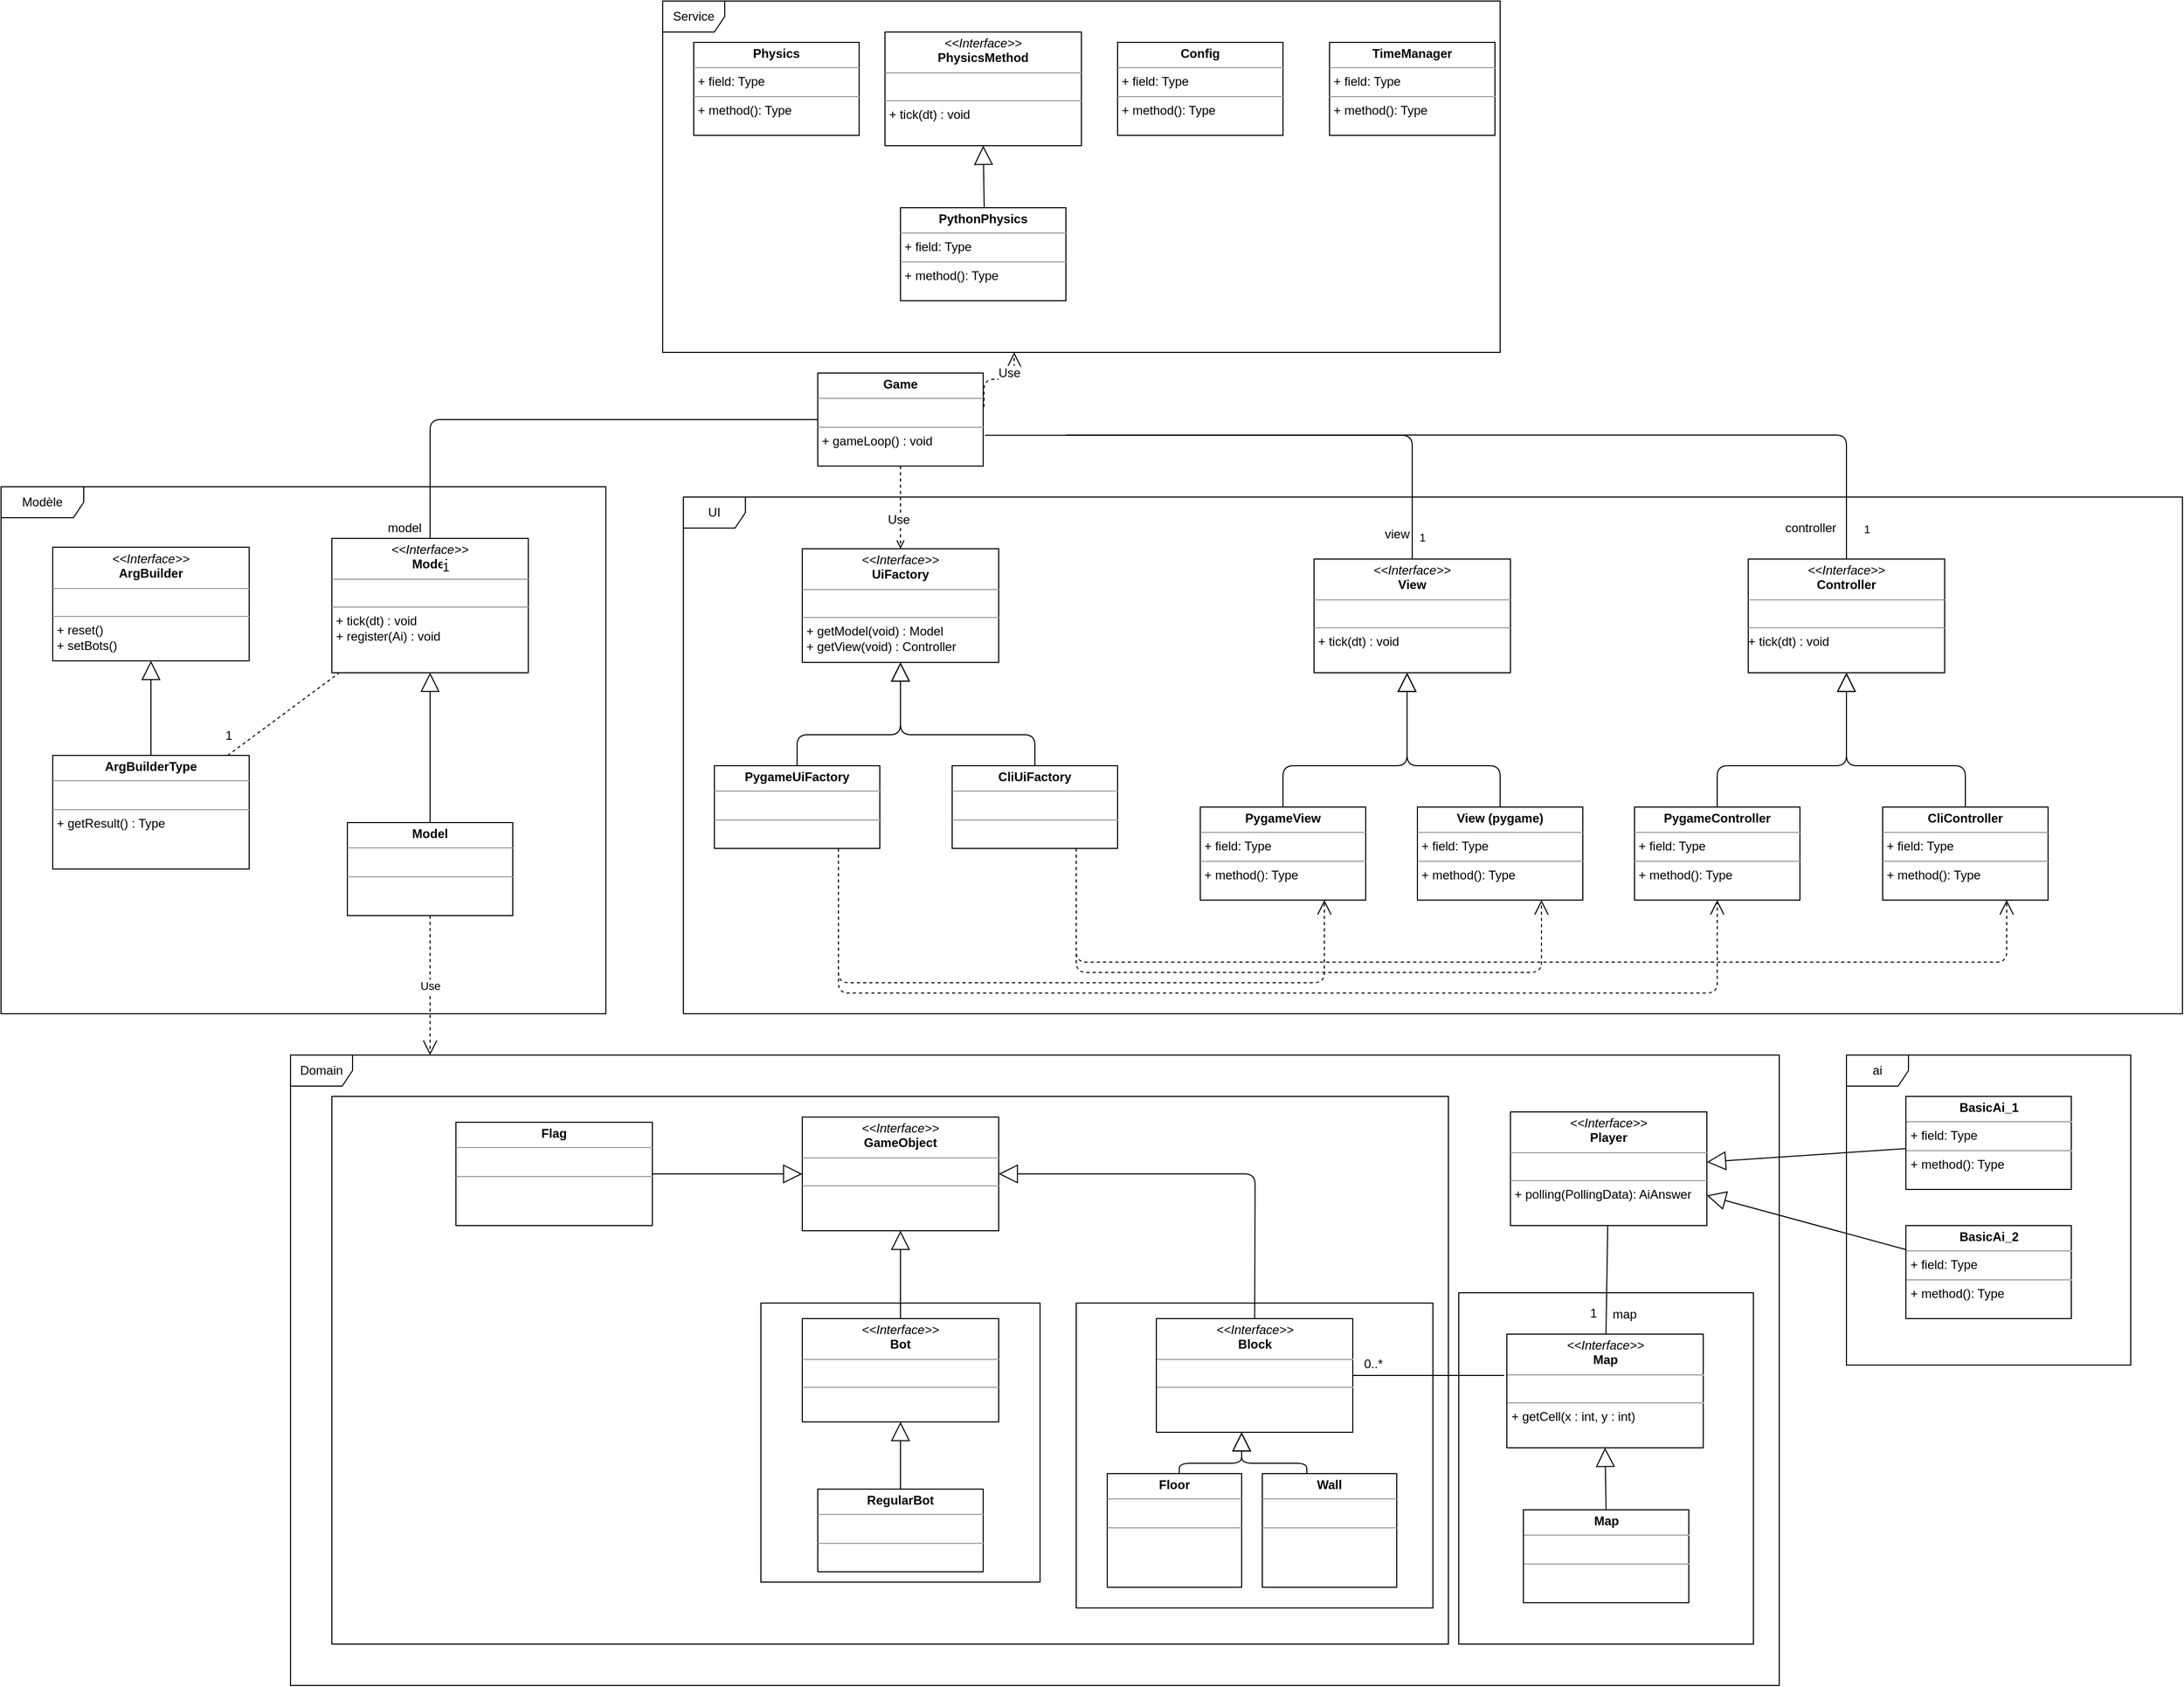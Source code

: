 <mxfile version="12.6.8" type="device"><diagram id="GTWlRtVyHG5xA8RdEonf" name="Page-1"><mxGraphModel dx="4405" dy="2978" grid="1" gridSize="10" guides="1" tooltips="1" connect="1" arrows="1" fold="1" page="1" pageScale="1" pageWidth="850" pageHeight="1100" math="0" shadow="0"><root><mxCell id="0"/><mxCell id="1" parent="0"/><mxCell id="Goub9ipSqozXU2Ufp98u-20" value="Domain" style="shape=umlFrame;whiteSpace=wrap;html=1;" parent="1" vertex="1"><mxGeometry x="-270" y="640" width="1440" height="610" as="geometry"/></mxCell><mxCell id="wogvUE12XwThNE4IsnzU-2" value="" style="rounded=0;whiteSpace=wrap;html=1;" parent="1" vertex="1"><mxGeometry x="-230" y="680" width="1080" height="530" as="geometry"/></mxCell><mxCell id="Goub9ipSqozXU2Ufp98u-24" value="ai" style="shape=umlFrame;whiteSpace=wrap;html=1;" parent="1" vertex="1"><mxGeometry x="1235" y="640" width="275" height="300" as="geometry"/></mxCell><mxCell id="fxjIqu6kmUuZgSZGhV_6-8" value="" style="rounded=0;whiteSpace=wrap;html=1;" parent="1" vertex="1"><mxGeometry x="860" y="870" width="285" height="340" as="geometry"/></mxCell><mxCell id="fxjIqu6kmUuZgSZGhV_6-12" value="" style="rounded=0;whiteSpace=wrap;html=1;" parent="1" vertex="1"><mxGeometry x="490" y="880" width="345" height="295" as="geometry"/></mxCell><mxCell id="Goub9ipSqozXU2Ufp98u-25" value="Modèle" style="shape=umlFrame;whiteSpace=wrap;html=1;width=80;height=30;" parent="1" vertex="1"><mxGeometry x="-550" y="90" width="585" height="510" as="geometry"/></mxCell><mxCell id="fxjIqu6kmUuZgSZGhV_6-5" value="" style="whiteSpace=wrap;html=1;aspect=fixed;" parent="1" vertex="1"><mxGeometry x="185" y="880" width="270" height="270" as="geometry"/></mxCell><mxCell id="Goub9ipSqozXU2Ufp98u-26" value="UI" style="shape=umlFrame;whiteSpace=wrap;html=1;" parent="1" vertex="1"><mxGeometry x="110" y="100" width="1450" height="500" as="geometry"/></mxCell><mxCell id="UVpy7ZUkzv5GiSjemoGf-4" value="&lt;p style=&quot;margin: 0px ; margin-top: 4px ; text-align: center&quot;&gt;&lt;i&gt;&amp;lt;&amp;lt;Interface&amp;gt;&amp;gt;&lt;/i&gt;&lt;br&gt;&lt;b&gt;Model&lt;/b&gt;&lt;br&gt;&lt;/p&gt;&lt;hr size=&quot;1&quot;&gt;&lt;p style=&quot;margin: 0px ; margin-left: 4px&quot;&gt;&lt;br&gt;&lt;/p&gt;&lt;hr size=&quot;1&quot;&gt;&lt;p style=&quot;margin: 0px ; margin-left: 4px&quot;&gt;+ tick(dt) : void&lt;/p&gt;&lt;p style=&quot;margin: 0px ; margin-left: 4px&quot;&gt;+ register(Ai) : void&lt;br&gt;&lt;/p&gt;" style="verticalAlign=top;align=left;overflow=fill;fontSize=12;fontFamily=Helvetica;html=1;" parent="1" vertex="1"><mxGeometry x="-230" y="140" width="190" height="130" as="geometry"/></mxCell><mxCell id="UVpy7ZUkzv5GiSjemoGf-5" value="&lt;p style=&quot;margin: 0px ; margin-top: 4px ; text-align: center&quot;&gt;&lt;i&gt;&amp;lt;&amp;lt;Interface&amp;gt;&amp;gt;&lt;/i&gt;&lt;br&gt;&lt;b&gt;Player&lt;/b&gt;&lt;/p&gt;&lt;hr size=&quot;1&quot;&gt;&lt;p style=&quot;margin: 0px ; margin-left: 4px&quot;&gt;&lt;br&gt;&lt;/p&gt;&lt;hr size=&quot;1&quot;&gt;&lt;p style=&quot;margin: 0px ; margin-left: 4px&quot;&gt;+ polling(PollingData): AiAnswer&lt;br&gt;&lt;br&gt;&lt;/p&gt;" style="verticalAlign=top;align=left;overflow=fill;fontSize=12;fontFamily=Helvetica;html=1;" parent="1" vertex="1"><mxGeometry x="910" y="695" width="190" height="110" as="geometry"/></mxCell><mxCell id="UVpy7ZUkzv5GiSjemoGf-6" value="&lt;p style=&quot;margin: 0px ; margin-top: 4px ; text-align: center&quot;&gt;&lt;i&gt;&amp;lt;&amp;lt;Interface&amp;gt;&amp;gt;&lt;/i&gt;&lt;br&gt;&lt;b&gt;View&lt;/b&gt;&lt;/p&gt;&lt;hr size=&quot;1&quot;&gt;&lt;p style=&quot;margin: 0px ; margin-left: 4px&quot;&gt;&lt;br&gt;&lt;/p&gt;&lt;hr size=&quot;1&quot;&gt;&lt;p style=&quot;margin: 0px ; margin-left: 4px&quot;&gt;+ tick(dt) : void&lt;br&gt;&lt;/p&gt;" style="verticalAlign=top;align=left;overflow=fill;fontSize=12;fontFamily=Helvetica;html=1;" parent="1" vertex="1"><mxGeometry x="720" y="160" width="190" height="110" as="geometry"/></mxCell><mxCell id="UVpy7ZUkzv5GiSjemoGf-7" value="&lt;p style=&quot;margin: 0px ; margin-top: 4px ; text-align: center&quot;&gt;&lt;i&gt;&amp;lt;&amp;lt;Interface&amp;gt;&amp;gt;&lt;/i&gt;&lt;br&gt;&lt;b&gt;Bot&lt;/b&gt;&lt;/p&gt;&lt;hr size=&quot;1&quot;&gt;&lt;br&gt;&lt;hr size=&quot;1&quot;&gt;&lt;p style=&quot;margin: 0px ; margin-left: 4px&quot;&gt;&lt;br&gt;&lt;/p&gt;" style="verticalAlign=top;align=left;overflow=fill;fontSize=12;fontFamily=Helvetica;html=1;" parent="1" vertex="1"><mxGeometry x="225" y="895" width="190" height="100" as="geometry"/></mxCell><mxCell id="UVpy7ZUkzv5GiSjemoGf-12" value="&lt;p style=&quot;margin: 0px ; margin-top: 4px ; text-align: center&quot;&gt;&lt;b&gt;Game&lt;/b&gt;&lt;/p&gt;&lt;hr size=&quot;1&quot;&gt;&lt;p style=&quot;margin: 0px ; margin-left: 4px&quot;&gt;&lt;br&gt;&lt;/p&gt;&lt;hr size=&quot;1&quot;&gt;&lt;p style=&quot;margin: 0px ; margin-left: 4px&quot;&gt;+ gameLoop() : void&lt;br&gt;&lt;/p&gt;" style="verticalAlign=top;align=left;overflow=fill;fontSize=12;fontFamily=Helvetica;html=1;" parent="1" vertex="1"><mxGeometry x="240" y="-20" width="160" height="90" as="geometry"/></mxCell><mxCell id="UVpy7ZUkzv5GiSjemoGf-14" value="&lt;p style=&quot;margin: 0px ; margin-top: 4px ; text-align: center&quot;&gt;&lt;i&gt;&amp;lt;&amp;lt;Interface&amp;gt;&amp;gt;&lt;/i&gt;&lt;br&gt;&lt;b&gt;Map&lt;/b&gt;&lt;/p&gt;&lt;hr size=&quot;1&quot;&gt;&lt;p style=&quot;margin: 0px ; margin-left: 4px&quot;&gt;&lt;br&gt;&lt;/p&gt;&lt;hr size=&quot;1&quot;&gt;&lt;p style=&quot;margin: 0px ; margin-left: 4px&quot;&gt;+ getCell(x : int, y : int)&lt;br&gt;&lt;/p&gt;" style="verticalAlign=top;align=left;overflow=fill;fontSize=12;fontFamily=Helvetica;html=1;" parent="1" vertex="1"><mxGeometry x="906.5" y="910" width="190" height="110" as="geometry"/></mxCell><mxCell id="UVpy7ZUkzv5GiSjemoGf-19" value="&lt;p style=&quot;margin: 0px ; margin-top: 4px ; text-align: center&quot;&gt;&lt;b&gt;Model&lt;/b&gt;&lt;br&gt;&lt;/p&gt;&lt;hr size=&quot;1&quot;&gt;&lt;p style=&quot;margin: 0px ; margin-left: 4px&quot;&gt;&lt;br&gt;&lt;/p&gt;&lt;hr size=&quot;1&quot;&gt;&lt;p style=&quot;margin: 0px ; margin-left: 4px&quot;&gt;&lt;br&gt;&lt;/p&gt;" style="verticalAlign=top;align=left;overflow=fill;fontSize=12;fontFamily=Helvetica;html=1;" parent="1" vertex="1"><mxGeometry x="-215" y="415" width="160" height="90" as="geometry"/></mxCell><mxCell id="UVpy7ZUkzv5GiSjemoGf-23" value="&lt;p style=&quot;margin: 0px ; margin-top: 4px ; text-align: center&quot;&gt;&lt;b&gt;PygameView&lt;/b&gt;&lt;br&gt;&lt;/p&gt;&lt;hr size=&quot;1&quot;&gt;&lt;p style=&quot;margin: 0px ; margin-left: 4px&quot;&gt;+ field: Type&lt;/p&gt;&lt;hr size=&quot;1&quot;&gt;&lt;p style=&quot;margin: 0px ; margin-left: 4px&quot;&gt;+ method(): Type&lt;/p&gt;" style="verticalAlign=top;align=left;overflow=fill;fontSize=12;fontFamily=Helvetica;html=1;" parent="1" vertex="1"><mxGeometry x="610" y="400" width="160" height="90" as="geometry"/></mxCell><mxCell id="UVpy7ZUkzv5GiSjemoGf-25" value="" style="endArrow=block;endSize=16;endFill=0;html=1;exitX=0.5;exitY=0;exitDx=0;exitDy=0;" parent="1" source="UVpy7ZUkzv5GiSjemoGf-23" edge="1"><mxGeometry x="-0.101" y="40" width="160" relative="1" as="geometry"><mxPoint x="-350" y="890" as="sourcePoint"/><mxPoint x="810" y="270" as="targetPoint"/><mxPoint y="1" as="offset"/><Array as="points"><mxPoint x="690" y="360"/><mxPoint x="810" y="360"/></Array></mxGeometry></mxCell><mxCell id="UVpy7ZUkzv5GiSjemoGf-26" value="" style="endArrow=block;endSize=16;endFill=0;html=1;entryX=0.5;entryY=1;entryDx=0;entryDy=0;exitX=0.5;exitY=0;exitDx=0;exitDy=0;" parent="1" source="UVpy7ZUkzv5GiSjemoGf-19" target="UVpy7ZUkzv5GiSjemoGf-4" edge="1"><mxGeometry x="-0.101" y="40" width="160" relative="1" as="geometry"><mxPoint x="-160.0" y="730" as="sourcePoint"/><mxPoint x="-125.0" y="560" as="targetPoint"/><Array as="points"/><mxPoint y="1" as="offset"/></mxGeometry></mxCell><mxCell id="UVpy7ZUkzv5GiSjemoGf-27" value="&lt;p style=&quot;margin: 0px ; margin-top: 4px ; text-align: center&quot;&gt;&lt;i&gt;&amp;lt;&amp;lt;Interface&amp;gt;&amp;gt;&lt;/i&gt;&lt;br&gt;&lt;b&gt;Controller&lt;/b&gt;&lt;/p&gt;&lt;hr size=&quot;1&quot;&gt;&lt;br&gt;&lt;hr size=&quot;1&quot;&gt;+ tick(dt) : void" style="verticalAlign=top;align=left;overflow=fill;fontSize=12;fontFamily=Helvetica;html=1;" parent="1" vertex="1"><mxGeometry x="1140" y="160" width="190" height="110" as="geometry"/></mxCell><mxCell id="UVpy7ZUkzv5GiSjemoGf-28" value="&lt;p style=&quot;margin: 0px ; margin-top: 4px ; text-align: center&quot;&gt;&lt;b&gt;PygameController&lt;/b&gt;&lt;br&gt;&lt;/p&gt;&lt;hr size=&quot;1&quot;&gt;&lt;p style=&quot;margin: 0px ; margin-left: 4px&quot;&gt;+ field: Type&lt;/p&gt;&lt;hr size=&quot;1&quot;&gt;&lt;p style=&quot;margin: 0px ; margin-left: 4px&quot;&gt;+ method(): Type&lt;/p&gt;" style="verticalAlign=top;align=left;overflow=fill;fontSize=12;fontFamily=Helvetica;html=1;" parent="1" vertex="1"><mxGeometry x="1030" y="400" width="160" height="90" as="geometry"/></mxCell><mxCell id="UVpy7ZUkzv5GiSjemoGf-29" value="" style="endArrow=block;endSize=16;endFill=0;html=1;entryX=0.5;entryY=1;entryDx=0;entryDy=0;exitX=0.5;exitY=0;exitDx=0;exitDy=0;" parent="1" source="UVpy7ZUkzv5GiSjemoGf-28" target="UVpy7ZUkzv5GiSjemoGf-27" edge="1"><mxGeometry x="-0.101" y="40" width="160" relative="1" as="geometry"><mxPoint x="200.0" y="720" as="sourcePoint"/><mxPoint x="235.0" y="550" as="targetPoint"/><mxPoint y="1" as="offset"/><Array as="points"><mxPoint x="1110" y="360"/><mxPoint x="1235" y="360"/></Array></mxGeometry></mxCell><mxCell id="UVpy7ZUkzv5GiSjemoGf-36" value="&lt;p style=&quot;margin: 0px ; margin-top: 4px ; text-align: center&quot;&gt;&lt;b&gt;BasicAi_1&lt;/b&gt;&lt;/p&gt;&lt;hr size=&quot;1&quot;&gt;&lt;p style=&quot;margin: 0px ; margin-left: 4px&quot;&gt;+ field: Type&lt;/p&gt;&lt;hr size=&quot;1&quot;&gt;&lt;p style=&quot;margin: 0px ; margin-left: 4px&quot;&gt;+ method(): Type&lt;/p&gt;" style="verticalAlign=top;align=left;overflow=fill;fontSize=12;fontFamily=Helvetica;html=1;" parent="1" vertex="1"><mxGeometry x="1292.5" y="680" width="160" height="90" as="geometry"/></mxCell><mxCell id="UVpy7ZUkzv5GiSjemoGf-37" value="&lt;p style=&quot;margin: 0px ; margin-top: 4px ; text-align: center&quot;&gt;&lt;b&gt;BasicAi_2&lt;/b&gt;&lt;/p&gt;&lt;hr size=&quot;1&quot;&gt;&lt;p style=&quot;margin: 0px ; margin-left: 4px&quot;&gt;+ field: Type&lt;/p&gt;&lt;hr size=&quot;1&quot;&gt;&lt;p style=&quot;margin: 0px ; margin-left: 4px&quot;&gt;+ method(): Type&lt;/p&gt;" style="verticalAlign=top;align=left;overflow=fill;fontSize=12;fontFamily=Helvetica;html=1;" parent="1" vertex="1"><mxGeometry x="1292.5" y="805" width="160" height="90" as="geometry"/></mxCell><mxCell id="UVpy7ZUkzv5GiSjemoGf-38" value="" style="endArrow=block;endSize=16;endFill=0;html=1;" parent="1" source="UVpy7ZUkzv5GiSjemoGf-36" target="UVpy7ZUkzv5GiSjemoGf-5" edge="1"><mxGeometry y="-51" width="160" relative="1" as="geometry"><mxPoint x="1340" y="-205" as="sourcePoint"/><mxPoint x="1655" y="715" as="targetPoint"/><Array as="points"/><mxPoint x="-10" y="-1" as="offset"/></mxGeometry></mxCell><mxCell id="Goub9ipSqozXU2Ufp98u-2" value="&lt;p style=&quot;margin: 0px ; margin-top: 4px ; text-align: center&quot;&gt;&lt;b&gt;RegularBot&lt;/b&gt;&lt;br&gt;&lt;/p&gt;&lt;hr size=&quot;1&quot;&gt;&lt;br&gt;&lt;hr size=&quot;1&quot;&gt;&lt;p style=&quot;margin: 0px ; margin-left: 4px&quot;&gt;&lt;br&gt;&lt;/p&gt;" style="verticalAlign=top;align=left;overflow=fill;fontSize=12;fontFamily=Helvetica;html=1;" parent="1" vertex="1"><mxGeometry x="240" y="1060" width="160" height="80" as="geometry"/></mxCell><mxCell id="Goub9ipSqozXU2Ufp98u-4" value="&lt;p style=&quot;margin: 0px ; margin-top: 4px ; text-align: center&quot;&gt;&lt;b&gt;Map&lt;/b&gt;&lt;br&gt;&lt;/p&gt;&lt;hr size=&quot;1&quot;&gt;&lt;p style=&quot;margin: 0px ; margin-left: 4px&quot;&gt;&lt;br&gt;&lt;/p&gt;&lt;hr size=&quot;1&quot;&gt;&lt;p style=&quot;margin: 0px ; margin-left: 4px&quot;&gt;&lt;br&gt;&lt;/p&gt;" style="verticalAlign=top;align=left;overflow=fill;fontSize=12;fontFamily=Helvetica;html=1;" parent="1" vertex="1"><mxGeometry x="922.5" y="1080" width="160" height="90" as="geometry"/></mxCell><mxCell id="Goub9ipSqozXU2Ufp98u-5" value="" style="endArrow=block;endSize=16;endFill=0;html=1;entryX=0.5;entryY=1;entryDx=0;entryDy=0;exitX=0.5;exitY=0;exitDx=0;exitDy=0;" parent="1" source="Goub9ipSqozXU2Ufp98u-2" target="UVpy7ZUkzv5GiSjemoGf-7" edge="1"><mxGeometry x="-0.101" y="40" width="160" relative="1" as="geometry"><mxPoint x="350.0" y="485" as="sourcePoint"/><mxPoint x="395.0" y="315" as="targetPoint"/><Array as="points"/><mxPoint y="1" as="offset"/></mxGeometry></mxCell><mxCell id="Goub9ipSqozXU2Ufp98u-6" value="" style="endArrow=block;endSize=16;endFill=0;html=1;entryX=0.5;entryY=1;entryDx=0;entryDy=0;exitX=0.5;exitY=0;exitDx=0;exitDy=0;" parent="1" source="Goub9ipSqozXU2Ufp98u-4" target="UVpy7ZUkzv5GiSjemoGf-14" edge="1"><mxGeometry x="-0.101" y="40" width="160" relative="1" as="geometry"><mxPoint x="-275.59" y="500" as="sourcePoint"/><mxPoint x="-275.59" y="430" as="targetPoint"/><mxPoint y="1" as="offset"/></mxGeometry></mxCell><mxCell id="Goub9ipSqozXU2Ufp98u-10" value="" style="endArrow=block;endSize=16;endFill=0;html=1;" parent="1" source="UVpy7ZUkzv5GiSjemoGf-37" target="UVpy7ZUkzv5GiSjemoGf-5" edge="1"><mxGeometry y="-51" width="160" relative="1" as="geometry"><mxPoint x="-70" y="575" as="sourcePoint"/><mxPoint x="1655" y="715" as="targetPoint"/><Array as="points"/><mxPoint x="-10" y="-1" as="offset"/></mxGeometry></mxCell><mxCell id="Goub9ipSqozXU2Ufp98u-17" value="1" style="endArrow=none;html=1;endSize=12;startArrow=none;startSize=14;startFill=0;edgeStyle=orthogonalEdgeStyle;align=left;verticalAlign=bottom;entryX=0.5;entryY=0;entryDx=0;entryDy=0;endFill=0;exitX=1.01;exitY=0.669;exitDx=0;exitDy=0;exitPerimeter=0;" parent="1" source="UVpy7ZUkzv5GiSjemoGf-12" target="UVpy7ZUkzv5GiSjemoGf-6" edge="1"><mxGeometry x="0.956" y="5" relative="1" as="geometry"><mxPoint x="480" y="60" as="sourcePoint"/><mxPoint x="130" y="150" as="targetPoint"/><mxPoint as="offset"/><Array as="points"><mxPoint x="815" y="40"/></Array></mxGeometry></mxCell><mxCell id="fxjIqu6kmUuZgSZGhV_6-23" value="view" style="text;html=1;resizable=0;points=[];align=center;verticalAlign=middle;labelBackgroundColor=#ffffff;" parent="Goub9ipSqozXU2Ufp98u-17" vertex="1" connectable="0"><mxGeometry x="0.86" relative="1" as="geometry"><mxPoint x="-15" y="12.5" as="offset"/></mxGeometry></mxCell><mxCell id="Goub9ipSqozXU2Ufp98u-18" value="1" style="endArrow=none;html=1;endSize=12;startArrow=none;startSize=14;startFill=0;edgeStyle=orthogonalEdgeStyle;align=left;verticalAlign=bottom;entryX=0.5;entryY=0;entryDx=0;entryDy=0;endFill=0;" parent="1" target="UVpy7ZUkzv5GiSjemoGf-27" edge="1"><mxGeometry x="0.954" y="15" relative="1" as="geometry"><mxPoint x="480" y="40" as="sourcePoint"/><mxPoint x="670" y="30" as="targetPoint"/><mxPoint as="offset"/><Array as="points"><mxPoint x="480" y="40"/><mxPoint x="1235" y="40"/></Array></mxGeometry></mxCell><mxCell id="fxjIqu6kmUuZgSZGhV_6-22" value="controller" style="text;html=1;resizable=0;points=[];align=center;verticalAlign=middle;labelBackgroundColor=#ffffff;" parent="Goub9ipSqozXU2Ufp98u-18" vertex="1" connectable="0"><mxGeometry x="0.907" y="-3" relative="1" as="geometry"><mxPoint x="-32" y="10.5" as="offset"/></mxGeometry></mxCell><mxCell id="npWEefsQurJ1BBqzoIfI-1" value="&lt;p style=&quot;margin: 0px ; margin-top: 4px ; text-align: center&quot;&gt;&lt;b&gt;CliController&lt;/b&gt;&lt;br&gt;&lt;/p&gt;&lt;hr size=&quot;1&quot;&gt;&lt;p style=&quot;margin: 0px ; margin-left: 4px&quot;&gt;+ field: Type&lt;/p&gt;&lt;hr size=&quot;1&quot;&gt;&lt;p style=&quot;margin: 0px ; margin-left: 4px&quot;&gt;+ method(): Type&lt;/p&gt;" style="verticalAlign=top;align=left;overflow=fill;fontSize=12;fontFamily=Helvetica;html=1;" parent="1" vertex="1"><mxGeometry x="1270" y="400" width="160" height="90" as="geometry"/></mxCell><mxCell id="npWEefsQurJ1BBqzoIfI-2" value="&lt;p style=&quot;margin: 0px ; margin-top: 4px ; text-align: center&quot;&gt;&lt;b&gt;View (pygame)&lt;/b&gt;&lt;br&gt;&lt;/p&gt;&lt;hr size=&quot;1&quot;&gt;&lt;p style=&quot;margin: 0px ; margin-left: 4px&quot;&gt;+ field: Type&lt;/p&gt;&lt;hr size=&quot;1&quot;&gt;&lt;p style=&quot;margin: 0px ; margin-left: 4px&quot;&gt;+ method(): Type&lt;/p&gt;" style="verticalAlign=top;align=left;overflow=fill;fontSize=12;fontFamily=Helvetica;html=1;" parent="1" vertex="1"><mxGeometry x="820" y="400" width="160" height="90" as="geometry"/></mxCell><mxCell id="npWEefsQurJ1BBqzoIfI-3" value="" style="endArrow=block;endSize=16;endFill=0;html=1;exitX=0.5;exitY=0;exitDx=0;exitDy=0;" parent="1" source="npWEefsQurJ1BBqzoIfI-1" edge="1"><mxGeometry x="-0.101" y="40" width="160" relative="1" as="geometry"><mxPoint x="1370" y="410" as="sourcePoint"/><mxPoint x="1235" y="270" as="targetPoint"/><mxPoint y="1" as="offset"/><Array as="points"><mxPoint x="1350" y="360"/><mxPoint x="1235" y="360"/></Array></mxGeometry></mxCell><mxCell id="npWEefsQurJ1BBqzoIfI-4" value="" style="endArrow=block;endSize=16;endFill=0;html=1;exitX=0.5;exitY=0;exitDx=0;exitDy=0;" parent="1" source="npWEefsQurJ1BBqzoIfI-2" edge="1"><mxGeometry x="-0.101" y="40" width="160" relative="1" as="geometry"><mxPoint x="660" y="410" as="sourcePoint"/><mxPoint x="810" y="270" as="targetPoint"/><mxPoint y="1" as="offset"/><Array as="points"><mxPoint x="900" y="360"/><mxPoint x="810" y="360"/></Array></mxGeometry></mxCell><mxCell id="npWEefsQurJ1BBqzoIfI-5" value="&lt;p style=&quot;margin: 0px ; margin-top: 4px ; text-align: center&quot;&gt;&lt;i&gt;&amp;lt;&amp;lt;Interface&amp;gt;&amp;gt;&lt;/i&gt;&lt;br&gt;&lt;b&gt;UiFactory&lt;/b&gt;&lt;/p&gt;&lt;hr size=&quot;1&quot;&gt;&lt;p style=&quot;margin: 0px ; margin-left: 4px&quot;&gt;&lt;br&gt;&lt;/p&gt;&lt;hr size=&quot;1&quot;&gt;&lt;p style=&quot;margin: 0px ; margin-left: 4px&quot;&gt;+ getModel(void) : Model&lt;br&gt;&lt;/p&gt;&lt;p style=&quot;margin: 0px ; margin-left: 4px&quot;&gt;+ getView(void) : Controller&lt;/p&gt;" style="verticalAlign=top;align=left;overflow=fill;fontSize=12;fontFamily=Helvetica;html=1;" parent="1" vertex="1"><mxGeometry x="225" y="150" width="190" height="110" as="geometry"/></mxCell><mxCell id="npWEefsQurJ1BBqzoIfI-6" value="&lt;p style=&quot;margin: 0px ; margin-top: 4px ; text-align: center&quot;&gt;&lt;b&gt;PygameUiFactory&lt;/b&gt;&lt;br&gt;&lt;/p&gt;&lt;hr size=&quot;1&quot;&gt;&lt;p style=&quot;margin: 0px ; margin-left: 4px&quot;&gt;&lt;br&gt;&lt;/p&gt;&lt;hr size=&quot;1&quot;&gt;&lt;p style=&quot;margin: 0px ; margin-left: 4px&quot;&gt;&lt;br&gt;&lt;/p&gt;" style="verticalAlign=top;align=left;overflow=fill;fontSize=12;fontFamily=Helvetica;html=1;" parent="1" vertex="1"><mxGeometry x="140" y="360" width="160" height="80" as="geometry"/></mxCell><mxCell id="npWEefsQurJ1BBqzoIfI-7" value="&lt;p style=&quot;margin: 0px ; margin-top: 4px ; text-align: center&quot;&gt;&lt;b&gt;CliUiFactory&lt;/b&gt;&lt;br&gt;&lt;/p&gt;&lt;hr size=&quot;1&quot;&gt;&lt;p style=&quot;margin: 0px ; margin-left: 4px&quot;&gt;&lt;br&gt;&lt;/p&gt;&lt;hr size=&quot;1&quot;&gt;&lt;p style=&quot;margin: 0px ; margin-left: 4px&quot;&gt;&lt;br&gt;&lt;/p&gt;" style="verticalAlign=top;align=left;overflow=fill;fontSize=12;fontFamily=Helvetica;html=1;" parent="1" vertex="1"><mxGeometry x="370" y="360" width="160" height="80" as="geometry"/></mxCell><mxCell id="npWEefsQurJ1BBqzoIfI-8" value="" style="endArrow=block;endSize=16;endFill=0;html=1;entryX=0.5;entryY=1;entryDx=0;entryDy=0;" parent="1" target="npWEefsQurJ1BBqzoIfI-5" edge="1"><mxGeometry x="-0.101" y="40" width="160" relative="1" as="geometry"><mxPoint x="220" y="360" as="sourcePoint"/><mxPoint x="340" y="400" as="targetPoint"/><mxPoint y="1" as="offset"/><Array as="points"><mxPoint x="220" y="330"/><mxPoint x="320" y="330"/></Array></mxGeometry></mxCell><mxCell id="npWEefsQurJ1BBqzoIfI-9" value="" style="endArrow=block;endSize=16;endFill=0;html=1;exitX=0.5;exitY=0;exitDx=0;exitDy=0;" parent="1" source="npWEefsQurJ1BBqzoIfI-7" edge="1"><mxGeometry x="-0.101" y="40" width="160" relative="1" as="geometry"><mxPoint x="230" y="370" as="sourcePoint"/><mxPoint x="320" y="260" as="targetPoint"/><mxPoint y="1" as="offset"/><Array as="points"><mxPoint x="450" y="330"/><mxPoint x="320" y="330"/></Array></mxGeometry></mxCell><mxCell id="npWEefsQurJ1BBqzoIfI-10" value="" style="endArrow=open;endSize=12;dashed=1;html=1;exitX=0.75;exitY=1;exitDx=0;exitDy=0;entryX=0.75;entryY=1;entryDx=0;entryDy=0;" parent="1" source="npWEefsQurJ1BBqzoIfI-6" target="UVpy7ZUkzv5GiSjemoGf-23" edge="1"><mxGeometry y="59" width="160" relative="1" as="geometry"><mxPoint x="320" y="490" as="sourcePoint"/><mxPoint x="480" y="490" as="targetPoint"/><Array as="points"><mxPoint x="260" y="570"/><mxPoint x="730" y="570"/></Array><mxPoint as="offset"/></mxGeometry></mxCell><mxCell id="npWEefsQurJ1BBqzoIfI-11" value="" style="endArrow=open;endSize=12;dashed=1;html=1;entryX=0.5;entryY=1;entryDx=0;entryDy=0;" parent="1" target="UVpy7ZUkzv5GiSjemoGf-28" edge="1"><mxGeometry y="59" width="160" relative="1" as="geometry"><mxPoint x="260" y="440" as="sourcePoint"/><mxPoint x="740" y="500" as="targetPoint"/><Array as="points"><mxPoint x="260" y="580"/><mxPoint x="1110" y="580"/></Array><mxPoint as="offset"/></mxGeometry></mxCell><mxCell id="npWEefsQurJ1BBqzoIfI-12" value="" style="endArrow=open;endSize=12;dashed=1;html=1;entryX=0.75;entryY=1;entryDx=0;entryDy=0;exitX=0.75;exitY=1;exitDx=0;exitDy=0;" parent="1" source="npWEefsQurJ1BBqzoIfI-7" target="npWEefsQurJ1BBqzoIfI-2" edge="1"><mxGeometry y="59" width="160" relative="1" as="geometry"><mxPoint x="410" y="485" as="sourcePoint"/><mxPoint x="1220" y="535" as="targetPoint"/><Array as="points"><mxPoint x="490" y="560"/><mxPoint x="940" y="560"/></Array><mxPoint as="offset"/></mxGeometry></mxCell><mxCell id="npWEefsQurJ1BBqzoIfI-13" value="" style="endArrow=open;endSize=12;dashed=1;html=1;entryX=0.75;entryY=1;entryDx=0;entryDy=0;" parent="1" target="npWEefsQurJ1BBqzoIfI-1" edge="1"><mxGeometry y="59" width="160" relative="1" as="geometry"><mxPoint x="490" y="440" as="sourcePoint"/><mxPoint x="950" y="500" as="targetPoint"/><Array as="points"><mxPoint x="490" y="550"/><mxPoint x="1390" y="550"/></Array><mxPoint as="offset"/></mxGeometry></mxCell><mxCell id="npWEefsQurJ1BBqzoIfI-15" value="Service" style="shape=umlFrame;whiteSpace=wrap;html=1;" parent="1" vertex="1"><mxGeometry x="90" y="-380" width="810" height="340" as="geometry"/></mxCell><mxCell id="npWEefsQurJ1BBqzoIfI-16" value="&lt;p style=&quot;margin: 0px ; margin-top: 4px ; text-align: center&quot;&gt;&lt;b&gt;Config&lt;/b&gt;&lt;/p&gt;&lt;hr size=&quot;1&quot;&gt;&lt;p style=&quot;margin: 0px ; margin-left: 4px&quot;&gt;+ field: Type&lt;/p&gt;&lt;hr size=&quot;1&quot;&gt;&lt;p style=&quot;margin: 0px ; margin-left: 4px&quot;&gt;+ method(): Type&lt;/p&gt;" style="verticalAlign=top;align=left;overflow=fill;fontSize=12;fontFamily=Helvetica;html=1;" parent="1" vertex="1"><mxGeometry x="530" y="-340" width="160" height="90" as="geometry"/></mxCell><mxCell id="npWEefsQurJ1BBqzoIfI-17" value="&lt;p style=&quot;margin: 0px ; margin-top: 4px ; text-align: center&quot;&gt;&lt;b&gt;TimeManager&lt;/b&gt;&lt;/p&gt;&lt;hr size=&quot;1&quot;&gt;&lt;p style=&quot;margin: 0px ; margin-left: 4px&quot;&gt;+ field: Type&lt;/p&gt;&lt;hr size=&quot;1&quot;&gt;&lt;p style=&quot;margin: 0px ; margin-left: 4px&quot;&gt;+ method(): Type&lt;/p&gt;" style="verticalAlign=top;align=left;overflow=fill;fontSize=12;fontFamily=Helvetica;html=1;" parent="1" vertex="1"><mxGeometry x="735" y="-340" width="160" height="90" as="geometry"/></mxCell><mxCell id="npWEefsQurJ1BBqzoIfI-19" value="&lt;br&gt;" style="endArrow=open;html=1;endSize=12;startArrow=none;startSize=14;startFill=0;edgeStyle=orthogonalEdgeStyle;align=left;verticalAlign=bottom;exitX=1.005;exitY=0.365;exitDx=0;exitDy=0;exitPerimeter=0;endFill=0;dashed=1;" parent="1" source="UVpy7ZUkzv5GiSjemoGf-12" target="npWEefsQurJ1BBqzoIfI-15" edge="1"><mxGeometry x="0.74" y="-15" relative="1" as="geometry"><mxPoint x="490" y="12.5" as="sourcePoint"/><mxPoint x="810" y="-220" as="targetPoint"/><mxPoint as="offset"/><Array as="points"><mxPoint x="401" y="-14"/><mxPoint x="430" y="-14"/></Array></mxGeometry></mxCell><mxCell id="fxjIqu6kmUuZgSZGhV_6-21" value="Use" style="text;html=1;resizable=0;points=[];align=center;verticalAlign=middle;labelBackgroundColor=#ffffff;" parent="npWEefsQurJ1BBqzoIfI-19" vertex="1" connectable="0"><mxGeometry x="0.47" y="3" relative="1" as="geometry"><mxPoint x="-2.1" y="-1.56" as="offset"/></mxGeometry></mxCell><mxCell id="fxjIqu6kmUuZgSZGhV_6-2" value="&lt;p style=&quot;margin: 0px ; margin-top: 4px ; text-align: center&quot;&gt;&lt;i&gt;&amp;lt;&amp;lt;Interface&amp;gt;&amp;gt;&lt;/i&gt;&lt;br&gt;&lt;b&gt;Block&lt;/b&gt;&lt;/p&gt;&lt;hr size=&quot;1&quot;&gt;&lt;p style=&quot;margin: 0px ; margin-left: 4px&quot;&gt;&lt;br&gt;&lt;/p&gt;&lt;hr size=&quot;1&quot;&gt;&lt;p style=&quot;margin: 0px ; margin-left: 4px&quot;&gt;&lt;br&gt;&lt;br&gt;&lt;/p&gt;" style="verticalAlign=top;align=left;overflow=fill;fontSize=12;fontFamily=Helvetica;html=1;" parent="1" vertex="1"><mxGeometry x="567.5" y="895" width="190" height="110" as="geometry"/></mxCell><mxCell id="fxjIqu6kmUuZgSZGhV_6-3" value="" style="endArrow=none;html=1;entryX=1;entryY=0.5;entryDx=0;entryDy=0;" parent="1" target="fxjIqu6kmUuZgSZGhV_6-2" edge="1"><mxGeometry width="50" height="50" relative="1" as="geometry"><mxPoint x="904" y="950" as="sourcePoint"/><mxPoint x="736" y="1045" as="targetPoint"/><Array as="points"><mxPoint x="860" y="950"/></Array></mxGeometry></mxCell><mxCell id="fxjIqu6kmUuZgSZGhV_6-4" value="0..*" style="text;html=1;resizable=0;points=[];align=center;verticalAlign=middle;labelBackgroundColor=#ffffff;" parent="fxjIqu6kmUuZgSZGhV_6-3" vertex="1" connectable="0"><mxGeometry x="0.697" y="2" relative="1" as="geometry"><mxPoint x="-2.5" y="-13" as="offset"/></mxGeometry></mxCell><mxCell id="fxjIqu6kmUuZgSZGhV_6-9" value="" style="endArrow=none;html=1;" parent="1" source="UVpy7ZUkzv5GiSjemoGf-14" target="UVpy7ZUkzv5GiSjemoGf-5" edge="1"><mxGeometry width="50" height="50" relative="1" as="geometry"><mxPoint x="470" y="1180" as="sourcePoint"/><mxPoint x="520" y="1130" as="targetPoint"/><Array as="points"/></mxGeometry></mxCell><mxCell id="fxjIqu6kmUuZgSZGhV_6-10" value="1" style="text;html=1;resizable=0;points=[];align=center;verticalAlign=middle;labelBackgroundColor=#ffffff;" parent="fxjIqu6kmUuZgSZGhV_6-9" vertex="1" connectable="0"><mxGeometry x="-0.821" y="2" relative="1" as="geometry"><mxPoint x="-10.5" y="-11" as="offset"/></mxGeometry></mxCell><mxCell id="fxjIqu6kmUuZgSZGhV_6-20" value="map" style="text;html=1;resizable=0;points=[];align=center;verticalAlign=middle;labelBackgroundColor=#ffffff;" parent="fxjIqu6kmUuZgSZGhV_6-9" vertex="1" connectable="0"><mxGeometry x="-0.873" relative="1" as="geometry"><mxPoint x="17" y="-13" as="offset"/></mxGeometry></mxCell><mxCell id="fxjIqu6kmUuZgSZGhV_6-13" value="&lt;p style=&quot;margin: 0px ; margin-top: 4px ; text-align: center&quot;&gt;&lt;b&gt;Floor&lt;/b&gt;&lt;/p&gt;&lt;hr size=&quot;1&quot;&gt;&lt;p style=&quot;margin: 0px ; margin-left: 4px&quot;&gt;&lt;br&gt;&lt;/p&gt;&lt;hr size=&quot;1&quot;&gt;&lt;p style=&quot;margin: 0px ; margin-left: 4px&quot;&gt;&lt;br&gt;&lt;/p&gt;" style="verticalAlign=top;align=left;overflow=fill;fontSize=12;fontFamily=Helvetica;html=1;" parent="1" vertex="1"><mxGeometry x="520" y="1045" width="130" height="110" as="geometry"/></mxCell><mxCell id="fxjIqu6kmUuZgSZGhV_6-14" value="&lt;p style=&quot;margin: 0px ; margin-top: 4px ; text-align: center&quot;&gt;&lt;b&gt;Wall&lt;/b&gt;&lt;/p&gt;&lt;hr size=&quot;1&quot;&gt;&lt;p style=&quot;margin: 0px ; margin-left: 4px&quot;&gt;&lt;br&gt;&lt;/p&gt;&lt;hr size=&quot;1&quot;&gt;&lt;p style=&quot;margin: 0px ; margin-left: 4px&quot;&gt;&lt;br&gt;&lt;/p&gt;" style="verticalAlign=top;align=left;overflow=fill;fontSize=12;fontFamily=Helvetica;html=1;" parent="1" vertex="1"><mxGeometry x="670" y="1045" width="130" height="110" as="geometry"/></mxCell><mxCell id="fxjIqu6kmUuZgSZGhV_6-17" value="Use" style="endArrow=open;endSize=12;dashed=1;html=1;exitX=0.5;exitY=1;exitDx=0;exitDy=0;" parent="1" source="UVpy7ZUkzv5GiSjemoGf-19" target="Goub9ipSqozXU2Ufp98u-20" edge="1"><mxGeometry width="160" relative="1" as="geometry"><mxPoint x="-360" y="900" as="sourcePoint"/><mxPoint x="-200" y="900" as="targetPoint"/><Array as="points"><mxPoint x="-135" y="640"/></Array></mxGeometry></mxCell><mxCell id="fxjIqu6kmUuZgSZGhV_6-18" value="" style="endArrow=none;html=1;exitX=0;exitY=0.5;exitDx=0;exitDy=0;entryX=0.5;entryY=0;entryDx=0;entryDy=0;" parent="1" source="UVpy7ZUkzv5GiSjemoGf-12" target="UVpy7ZUkzv5GiSjemoGf-4" edge="1"><mxGeometry width="50" height="50" relative="1" as="geometry"><mxPoint x="65" y="50.0" as="sourcePoint"/><mxPoint x="-70" y="50.0" as="targetPoint"/><Array as="points"><mxPoint x="-135" y="25"/></Array></mxGeometry></mxCell><mxCell id="fxjIqu6kmUuZgSZGhV_6-19" value="1" style="text;html=1;resizable=0;points=[];align=center;verticalAlign=middle;labelBackgroundColor=#ffffff;" parent="fxjIqu6kmUuZgSZGhV_6-18" vertex="1" connectable="0"><mxGeometry x="0.697" y="2" relative="1" as="geometry"><mxPoint x="13" y="101.5" as="offset"/></mxGeometry></mxCell><mxCell id="fxjIqu6kmUuZgSZGhV_6-25" value="model" style="text;html=1;resizable=0;points=[];align=center;verticalAlign=middle;labelBackgroundColor=#ffffff;" parent="fxjIqu6kmUuZgSZGhV_6-18" vertex="1" connectable="0"><mxGeometry x="0.944" relative="1" as="geometry"><mxPoint x="-25" y="3" as="offset"/></mxGeometry></mxCell><mxCell id="fxjIqu6kmUuZgSZGhV_6-26" value="" style="endArrow=open;dashed=1;html=1;endFill=0;" parent="1" source="UVpy7ZUkzv5GiSjemoGf-12" target="npWEefsQurJ1BBqzoIfI-5" edge="1"><mxGeometry width="50" height="50" relative="1" as="geometry"><mxPoint x="490" y="210" as="sourcePoint"/><mxPoint x="540" y="160" as="targetPoint"/><Array as="points"/></mxGeometry></mxCell><mxCell id="fxjIqu6kmUuZgSZGhV_6-27" value="Use" style="text;html=1;resizable=0;points=[];align=center;verticalAlign=middle;labelBackgroundColor=#ffffff;" parent="fxjIqu6kmUuZgSZGhV_6-26" vertex="1" connectable="0"><mxGeometry x="0.071" y="-1" relative="1" as="geometry"><mxPoint x="-1" y="9" as="offset"/></mxGeometry></mxCell><mxCell id="fxjIqu6kmUuZgSZGhV_6-28" value="&lt;p style=&quot;margin: 0px ; margin-top: 4px ; text-align: center&quot;&gt;&lt;i&gt;&amp;lt;&amp;lt;Interface&amp;gt;&amp;gt;&lt;/i&gt;&lt;br&gt;&lt;b&gt;ArgBuilder&lt;/b&gt;&lt;/p&gt;&lt;hr size=&quot;1&quot;&gt;&lt;p style=&quot;margin: 0px ; margin-left: 4px&quot;&gt;&lt;br&gt;&lt;/p&gt;&lt;hr size=&quot;1&quot;&gt;&lt;p style=&quot;margin: 0px ; margin-left: 4px&quot;&gt;+ reset()&lt;br&gt;&lt;/p&gt;&lt;p style=&quot;margin: 0px ; margin-left: 4px&quot;&gt;+ setBots()&lt;/p&gt;" style="verticalAlign=top;align=left;overflow=fill;fontSize=12;fontFamily=Helvetica;html=1;" parent="1" vertex="1"><mxGeometry x="-500" y="148.5" width="190" height="110" as="geometry"/></mxCell><mxCell id="fxjIqu6kmUuZgSZGhV_6-29" value="&lt;p style=&quot;margin: 0px ; margin-top: 4px ; text-align: center&quot;&gt;&lt;b&gt;ArgBuilderType&lt;/b&gt;&lt;/p&gt;&lt;hr size=&quot;1&quot;&gt;&lt;p style=&quot;margin: 0px ; margin-left: 4px&quot;&gt;&lt;br&gt;&lt;/p&gt;&lt;hr size=&quot;1&quot;&gt;&lt;p style=&quot;margin: 0px ; margin-left: 4px&quot;&gt;+ getResult() : Type&lt;/p&gt;" style="verticalAlign=top;align=left;overflow=fill;fontSize=12;fontFamily=Helvetica;html=1;" parent="1" vertex="1"><mxGeometry x="-500" y="350" width="190" height="110" as="geometry"/></mxCell><mxCell id="fxjIqu6kmUuZgSZGhV_6-32" value="" style="endArrow=block;endSize=16;endFill=0;html=1;" parent="1" source="fxjIqu6kmUuZgSZGhV_6-29" target="fxjIqu6kmUuZgSZGhV_6-28" edge="1"><mxGeometry x="-0.101" y="40" width="160" relative="1" as="geometry"><mxPoint x="-307.5" y="705" as="sourcePoint"/><mxPoint x="-307.5" y="560" as="targetPoint"/><Array as="points"/><mxPoint y="1" as="offset"/></mxGeometry></mxCell><mxCell id="fxjIqu6kmUuZgSZGhV_6-33" value="" style="endArrow=none;html=1;dashed=1;" parent="1" source="fxjIqu6kmUuZgSZGhV_6-29" target="UVpy7ZUkzv5GiSjemoGf-4" edge="1"><mxGeometry width="50" height="50" relative="1" as="geometry"><mxPoint x="-440" y="550" as="sourcePoint"/><mxPoint x="-390" y="500" as="targetPoint"/></mxGeometry></mxCell><mxCell id="fxjIqu6kmUuZgSZGhV_6-34" value="1" style="text;html=1;resizable=0;points=[];align=center;verticalAlign=middle;labelBackgroundColor=#ffffff;" parent="fxjIqu6kmUuZgSZGhV_6-33" vertex="1" connectable="0"><mxGeometry x="-0.738" y="1" relative="1" as="geometry"><mxPoint x="-13" y="-8.5" as="offset"/></mxGeometry></mxCell><mxCell id="wogvUE12XwThNE4IsnzU-5" value="&lt;p style=&quot;margin: 0px ; margin-top: 4px ; text-align: center&quot;&gt;&lt;i&gt;&amp;lt;&amp;lt;Interface&amp;gt;&amp;gt;&lt;/i&gt;&lt;br&gt;&lt;b&gt;GameObject&lt;/b&gt;&lt;/p&gt;&lt;hr size=&quot;1&quot;&gt;&lt;p style=&quot;margin: 0px ; margin-left: 4px&quot;&gt;&lt;br&gt;&lt;/p&gt;&lt;hr size=&quot;1&quot;&gt;&lt;p style=&quot;margin: 0px ; margin-left: 4px&quot;&gt;&lt;br&gt;&lt;br&gt;&lt;/p&gt;" style="verticalAlign=top;align=left;overflow=fill;fontSize=12;fontFamily=Helvetica;html=1;" parent="1" vertex="1"><mxGeometry x="225" y="700" width="190" height="110" as="geometry"/></mxCell><mxCell id="wogvUE12XwThNE4IsnzU-6" value="" style="endArrow=block;endSize=16;endFill=0;html=1;" parent="1" source="UVpy7ZUkzv5GiSjemoGf-7" target="wogvUE12XwThNE4IsnzU-5" edge="1"><mxGeometry x="-0.101" y="40" width="160" relative="1" as="geometry"><mxPoint x="350" y="875" as="sourcePoint"/><mxPoint x="350" y="825" as="targetPoint"/><Array as="points"/><mxPoint y="1" as="offset"/></mxGeometry></mxCell><mxCell id="wogvUE12XwThNE4IsnzU-7" value="" style="endArrow=block;endSize=16;endFill=0;html=1;" parent="1" source="fxjIqu6kmUuZgSZGhV_6-2" target="wogvUE12XwThNE4IsnzU-5" edge="1"><mxGeometry x="-0.101" y="40" width="160" relative="1" as="geometry"><mxPoint x="460" y="930" as="sourcePoint"/><mxPoint x="460" y="830" as="targetPoint"/><Array as="points"><mxPoint x="663" y="755"/><mxPoint x="470" y="755"/></Array><mxPoint y="1" as="offset"/></mxGeometry></mxCell><mxCell id="wogvUE12XwThNE4IsnzU-8" value="&lt;p style=&quot;margin: 0px ; margin-top: 4px ; text-align: center&quot;&gt;&lt;b&gt;Flag&lt;/b&gt;&lt;/p&gt;&lt;hr size=&quot;1&quot;&gt;&lt;p style=&quot;margin: 0px ; margin-left: 4px&quot;&gt;&lt;br&gt;&lt;/p&gt;&lt;hr size=&quot;1&quot;&gt;&lt;p style=&quot;margin: 0px ; margin-left: 4px&quot;&gt;&lt;br&gt;&lt;/p&gt;" style="verticalAlign=top;align=left;overflow=fill;fontSize=12;fontFamily=Helvetica;html=1;" parent="1" vertex="1"><mxGeometry x="-110" y="705" width="190" height="100" as="geometry"/></mxCell><mxCell id="wogvUE12XwThNE4IsnzU-9" value="" style="endArrow=block;endSize=16;endFill=0;html=1;" parent="1" source="wogvUE12XwThNE4IsnzU-8" target="wogvUE12XwThNE4IsnzU-5" edge="1"><mxGeometry x="-0.101" y="40" width="160" relative="1" as="geometry"><mxPoint x="347.5" y="920" as="sourcePoint"/><mxPoint x="347.5" y="820" as="targetPoint"/><Array as="points"/><mxPoint y="1" as="offset"/></mxGeometry></mxCell><mxCell id="n6rF9k8Ub-fWrKY6g-Kr-1" value="&lt;p style=&quot;margin: 0px ; margin-top: 4px ; text-align: center&quot;&gt;&lt;b&gt;PythonPhysics&lt;/b&gt;&lt;/p&gt;&lt;hr size=&quot;1&quot;&gt;&lt;p style=&quot;margin: 0px ; margin-left: 4px&quot;&gt;+ field: Type&lt;/p&gt;&lt;hr size=&quot;1&quot;&gt;&lt;p style=&quot;margin: 0px ; margin-left: 4px&quot;&gt;+ method(): Type&lt;/p&gt;" style="verticalAlign=top;align=left;overflow=fill;fontSize=12;fontFamily=Helvetica;html=1;" vertex="1" parent="1"><mxGeometry x="320" y="-180" width="160" height="90" as="geometry"/></mxCell><mxCell id="n6rF9k8Ub-fWrKY6g-Kr-3" value="&lt;p style=&quot;margin: 0px ; margin-top: 4px ; text-align: center&quot;&gt;&lt;i&gt;&amp;lt;&amp;lt;Interface&amp;gt;&amp;gt;&lt;/i&gt;&lt;br&gt;&lt;b&gt;PhysicsMethod&lt;/b&gt;&lt;/p&gt;&lt;hr size=&quot;1&quot;&gt;&lt;p style=&quot;margin: 0px ; margin-left: 4px&quot;&gt;&lt;br&gt;&lt;/p&gt;&lt;hr size=&quot;1&quot;&gt;&lt;p style=&quot;margin: 0px ; margin-left: 4px&quot;&gt;+ tick(dt) : void&lt;br&gt;&lt;/p&gt;" style="verticalAlign=top;align=left;overflow=fill;fontSize=12;fontFamily=Helvetica;html=1;" vertex="1" parent="1"><mxGeometry x="305" y="-350" width="190" height="110" as="geometry"/></mxCell><mxCell id="n6rF9k8Ub-fWrKY6g-Kr-6" value="" style="endArrow=block;endSize=16;endFill=0;html=1;entryX=0.5;entryY=1;entryDx=0;entryDy=0;exitX=0.5;exitY=0;exitDx=0;exitDy=0;" edge="1" parent="1"><mxGeometry x="-0.101" y="40" width="160" relative="1" as="geometry"><mxPoint x="401.0" y="-180" as="sourcePoint"/><mxPoint x="400" y="-240" as="targetPoint"/><mxPoint y="1" as="offset"/></mxGeometry></mxCell><mxCell id="n6rF9k8Ub-fWrKY6g-Kr-7" value="&lt;p style=&quot;margin: 0px ; margin-top: 4px ; text-align: center&quot;&gt;&lt;b&gt;Physics&lt;/b&gt;&lt;/p&gt;&lt;hr size=&quot;1&quot;&gt;&lt;p style=&quot;margin: 0px ; margin-left: 4px&quot;&gt;+ field: Type&lt;/p&gt;&lt;hr size=&quot;1&quot;&gt;&lt;p style=&quot;margin: 0px ; margin-left: 4px&quot;&gt;+ method(): Type&lt;/p&gt;" style="verticalAlign=top;align=left;overflow=fill;fontSize=12;fontFamily=Helvetica;html=1;" vertex="1" parent="1"><mxGeometry x="120" y="-340" width="160" height="90" as="geometry"/></mxCell><mxCell id="n6rF9k8Ub-fWrKY6g-Kr-10" value="" style="endArrow=block;endSize=16;endFill=0;html=1;exitX=0.535;exitY=-0.003;exitDx=0;exitDy=0;exitPerimeter=0;" edge="1" parent="1" source="fxjIqu6kmUuZgSZGhV_6-13"><mxGeometry x="-0.101" y="40" width="160" relative="1" as="geometry"><mxPoint x="590" y="1040" as="sourcePoint"/><mxPoint x="650" y="1005" as="targetPoint"/><mxPoint y="1" as="offset"/><Array as="points"><mxPoint x="590" y="1035"/><mxPoint x="650" y="1035"/></Array></mxGeometry></mxCell><mxCell id="n6rF9k8Ub-fWrKY6g-Kr-11" value="" style="endArrow=block;endSize=16;endFill=0;html=1;" edge="1" parent="1"><mxGeometry x="-0.101" y="40" width="160" relative="1" as="geometry"><mxPoint x="713" y="1045" as="sourcePoint"/><mxPoint x="650" y="1005" as="targetPoint"/><mxPoint y="1" as="offset"/><Array as="points"><mxPoint x="713" y="1035"/><mxPoint x="650" y="1035"/></Array></mxGeometry></mxCell></root></mxGraphModel></diagram></mxfile>